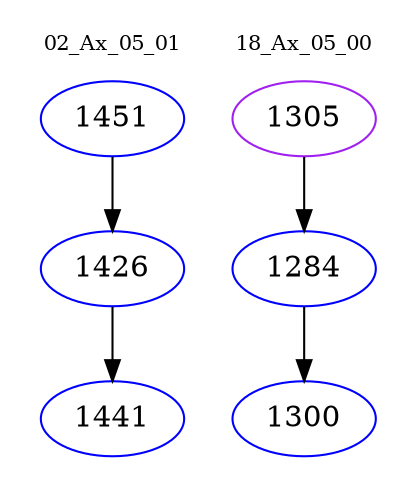 digraph{
subgraph cluster_0 {
color = white
label = "02_Ax_05_01";
fontsize=10;
T0_1451 [label="1451", color="blue"]
T0_1451 -> T0_1426 [color="black"]
T0_1426 [label="1426", color="blue"]
T0_1426 -> T0_1441 [color="black"]
T0_1441 [label="1441", color="blue"]
}
subgraph cluster_1 {
color = white
label = "18_Ax_05_00";
fontsize=10;
T1_1305 [label="1305", color="purple"]
T1_1305 -> T1_1284 [color="black"]
T1_1284 [label="1284", color="blue"]
T1_1284 -> T1_1300 [color="black"]
T1_1300 [label="1300", color="blue"]
}
}
